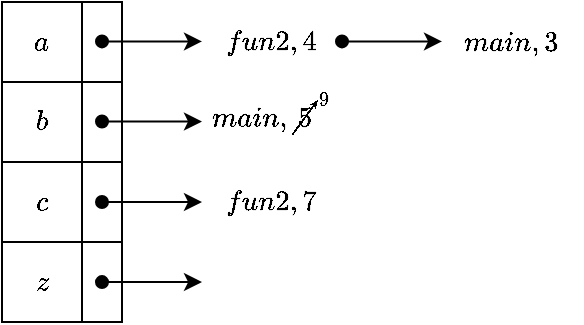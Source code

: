 <mxfile version="20.7.4" type="device"><diagram id="gVGqevTLdEIviv_d7AgR" name="Pagina-1"><mxGraphModel dx="675" dy="413" grid="1" gridSize="10" guides="1" tooltips="1" connect="1" arrows="1" fold="1" page="1" pageScale="1" pageWidth="827" pageHeight="1169" math="1" shadow="0"><root><mxCell id="0"/><mxCell id="1" parent="0"/><mxCell id="8xl2vzsWLnCtORq8DZrs-136" value="$$a$$" style="rounded=0;whiteSpace=wrap;html=1;fillColor=#FFFFFF;" parent="1" vertex="1"><mxGeometry x="80" y="40" width="40" height="40" as="geometry"/></mxCell><mxCell id="8xl2vzsWLnCtORq8DZrs-137" value="$$b$$" style="rounded=0;whiteSpace=wrap;html=1;fillColor=#FFFFFF;" parent="1" vertex="1"><mxGeometry x="80" y="80" width="40" height="40" as="geometry"/></mxCell><mxCell id="8xl2vzsWLnCtORq8DZrs-138" value="$$c$$" style="rounded=0;whiteSpace=wrap;html=1;fillColor=#FFFFFF;" parent="1" vertex="1"><mxGeometry x="80" y="120" width="40" height="40" as="geometry"/></mxCell><mxCell id="8xl2vzsWLnCtORq8DZrs-139" value="$$z$$" style="rounded=0;whiteSpace=wrap;html=1;fillColor=#FFFFFF;" parent="1" vertex="1"><mxGeometry x="80" y="160" width="40" height="40" as="geometry"/></mxCell><mxCell id="8xl2vzsWLnCtORq8DZrs-140" value="" style="rounded=0;whiteSpace=wrap;html=1;fillColor=#FFFFFF;" parent="1" vertex="1"><mxGeometry x="120" y="40" width="20" height="40" as="geometry"/></mxCell><mxCell id="8xl2vzsWLnCtORq8DZrs-141" value="" style="rounded=0;whiteSpace=wrap;html=1;fillColor=#FFFFFF;" parent="1" vertex="1"><mxGeometry x="120" y="80" width="20" height="40" as="geometry"/></mxCell><mxCell id="8xl2vzsWLnCtORq8DZrs-142" value="" style="rounded=0;whiteSpace=wrap;html=1;fillColor=#FFFFFF;" parent="1" vertex="1"><mxGeometry x="120" y="120" width="20" height="40" as="geometry"/></mxCell><mxCell id="8xl2vzsWLnCtORq8DZrs-143" value="" style="rounded=0;whiteSpace=wrap;html=1;fillColor=#FFFFFF;" parent="1" vertex="1"><mxGeometry x="120" y="160" width="20" height="40" as="geometry"/></mxCell><mxCell id="8xl2vzsWLnCtORq8DZrs-144" value="" style="endArrow=classic;html=1;rounded=0;strokeWidth=1;startArrow=oval;startFill=1;" parent="1" edge="1"><mxGeometry width="50" height="50" relative="1" as="geometry"><mxPoint x="250" y="59.71" as="sourcePoint"/><mxPoint x="300" y="59.71" as="targetPoint"/></mxGeometry></mxCell><mxCell id="8xl2vzsWLnCtORq8DZrs-146" value="" style="endArrow=classic;html=1;rounded=0;strokeWidth=1;startArrow=oval;startFill=1;" parent="1" edge="1"><mxGeometry width="50" height="50" relative="1" as="geometry"><mxPoint x="130" y="140" as="sourcePoint"/><mxPoint x="180" y="140" as="targetPoint"/></mxGeometry></mxCell><mxCell id="8xl2vzsWLnCtORq8DZrs-147" value="" style="endArrow=classic;html=1;rounded=0;strokeWidth=1;startArrow=oval;startFill=1;" parent="1" edge="1"><mxGeometry width="50" height="50" relative="1" as="geometry"><mxPoint x="130" y="180.05" as="sourcePoint"/><mxPoint x="180" y="180.05" as="targetPoint"/></mxGeometry></mxCell><mxCell id="8xl2vzsWLnCtORq8DZrs-148" value="$$main, 3$$" style="text;html=1;strokeColor=none;fillColor=none;align=center;verticalAlign=middle;whiteSpace=wrap;rounded=0;" parent="1" vertex="1"><mxGeometry x="300" y="40" width="70" height="40" as="geometry"/></mxCell><mxCell id="8xl2vzsWLnCtORq8DZrs-150" value="" style="endArrow=classic;html=1;rounded=0;strokeWidth=1;startArrow=oval;startFill=1;" parent="1" edge="1"><mxGeometry width="50" height="50" relative="1" as="geometry"><mxPoint x="130" y="59.71" as="sourcePoint"/><mxPoint x="180" y="59.71" as="targetPoint"/></mxGeometry></mxCell><mxCell id="8xl2vzsWLnCtORq8DZrs-151" value="$$fun2, 4$$" style="text;html=1;strokeColor=none;fillColor=none;align=center;verticalAlign=middle;whiteSpace=wrap;rounded=0;" parent="1" vertex="1"><mxGeometry x="180" y="40" width="70" height="40" as="geometry"/></mxCell><mxCell id="8xl2vzsWLnCtORq8DZrs-152" value="$$fun2, 7$$" style="text;html=1;strokeColor=none;fillColor=none;align=center;verticalAlign=middle;whiteSpace=wrap;rounded=0;" parent="1" vertex="1"><mxGeometry x="180" y="120" width="70" height="40" as="geometry"/></mxCell><mxCell id="8xl2vzsWLnCtORq8DZrs-153" value="" style="endArrow=classic;html=1;rounded=0;strokeWidth=1;startArrow=oval;startFill=1;" parent="1" edge="1"><mxGeometry width="50" height="50" relative="1" as="geometry"><mxPoint x="130" y="99.76" as="sourcePoint"/><mxPoint x="180" y="99.76" as="targetPoint"/></mxGeometry></mxCell><mxCell id="8xl2vzsWLnCtORq8DZrs-154" value="$$main, \cancelto{9}{5}$$" style="text;html=1;strokeColor=none;fillColor=none;align=center;verticalAlign=middle;whiteSpace=wrap;rounded=0;" parent="1" vertex="1"><mxGeometry x="180" y="70" width="70" height="50" as="geometry"/></mxCell></root></mxGraphModel></diagram></mxfile>